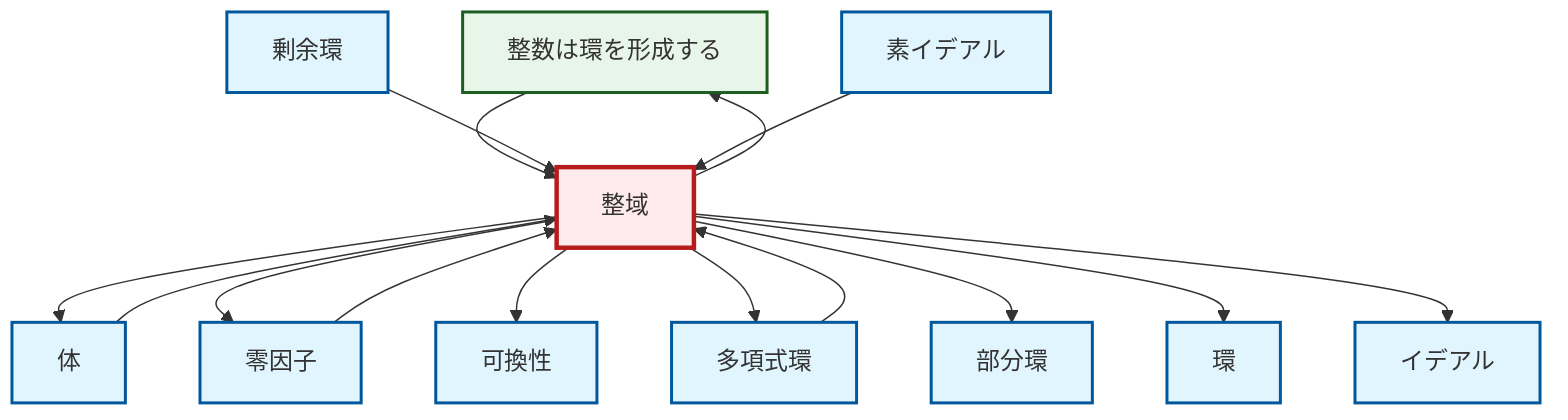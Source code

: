 graph TD
    classDef definition fill:#e1f5fe,stroke:#01579b,stroke-width:2px
    classDef theorem fill:#f3e5f5,stroke:#4a148c,stroke-width:2px
    classDef axiom fill:#fff3e0,stroke:#e65100,stroke-width:2px
    classDef example fill:#e8f5e9,stroke:#1b5e20,stroke-width:2px
    classDef current fill:#ffebee,stroke:#b71c1c,stroke-width:3px
    ex-integers-ring["整数は環を形成する"]:::example
    def-prime-ideal["素イデアル"]:::definition
    def-field["体"]:::definition
    def-polynomial-ring["多項式環"]:::definition
    def-commutativity["可換性"]:::definition
    def-ideal["イデアル"]:::definition
    def-ring["環"]:::definition
    def-subring["部分環"]:::definition
    def-quotient-ring["剰余環"]:::definition
    def-zero-divisor["零因子"]:::definition
    def-integral-domain["整域"]:::definition
    def-zero-divisor --> def-integral-domain
    def-integral-domain --> def-field
    def-polynomial-ring --> def-integral-domain
    def-integral-domain --> def-zero-divisor
    def-integral-domain --> def-commutativity
    def-integral-domain --> def-polynomial-ring
    def-integral-domain --> def-subring
    def-field --> def-integral-domain
    ex-integers-ring --> def-integral-domain
    def-integral-domain --> ex-integers-ring
    def-quotient-ring --> def-integral-domain
    def-integral-domain --> def-ring
    def-prime-ideal --> def-integral-domain
    def-integral-domain --> def-ideal
    class def-integral-domain current